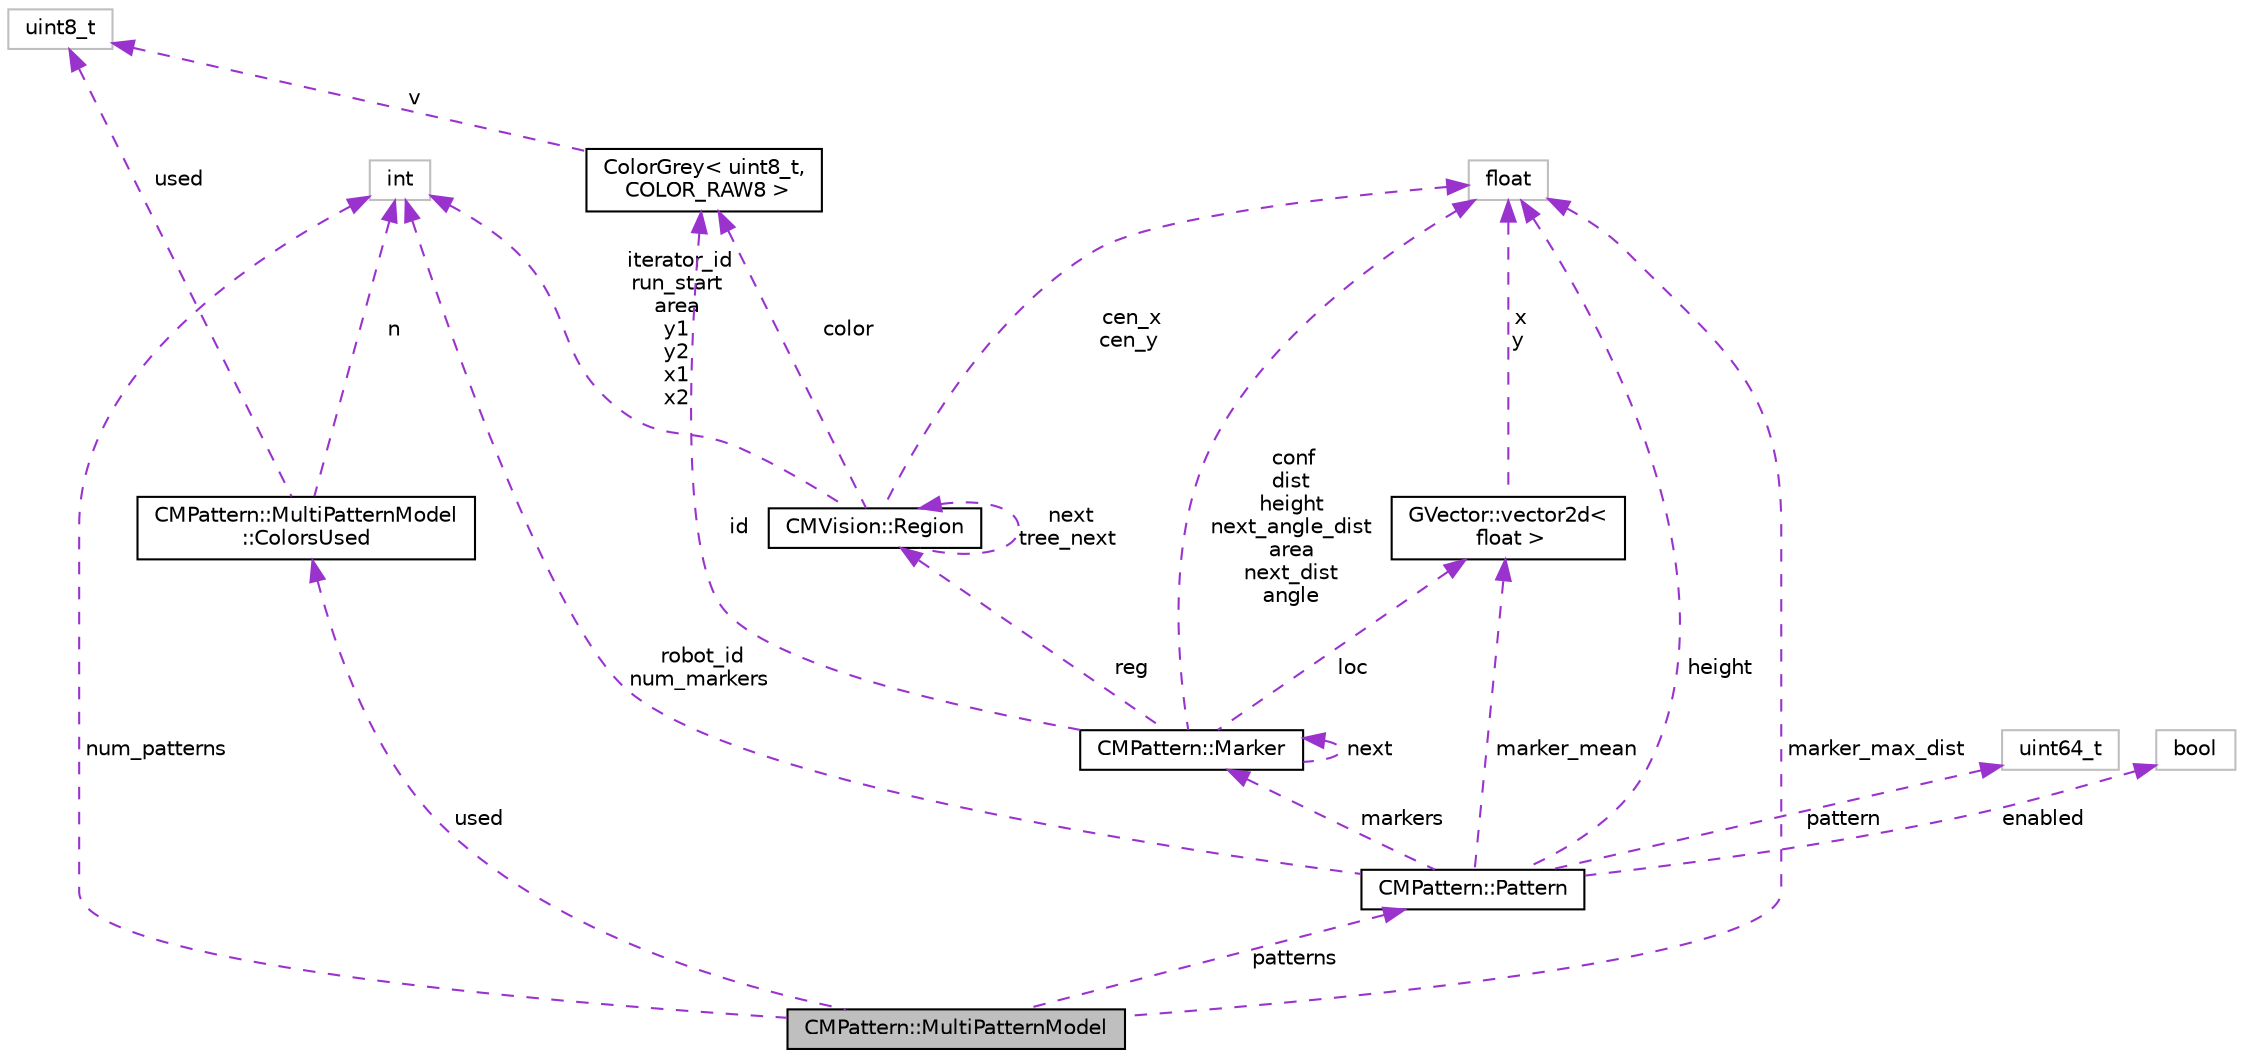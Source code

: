 digraph "CMPattern::MultiPatternModel"
{
 // INTERACTIVE_SVG=YES
  edge [fontname="Helvetica",fontsize="10",labelfontname="Helvetica",labelfontsize="10"];
  node [fontname="Helvetica",fontsize="10",shape=record];
  Node1 [label="CMPattern::MultiPatternModel",height=0.2,width=0.4,color="black", fillcolor="grey75", style="filled", fontcolor="black"];
  Node2 -> Node1 [dir="back",color="darkorchid3",fontsize="10",style="dashed",label=" used" ,fontname="Helvetica"];
  Node2 [label="CMPattern::MultiPatternModel\l::ColorsUsed",height=0.2,width=0.4,color="black", fillcolor="white", style="filled",URL="$da/dee/class_c_m_pattern_1_1_multi_pattern_model_1_1_colors_used.html"];
  Node3 -> Node2 [dir="back",color="darkorchid3",fontsize="10",style="dashed",label=" n" ,fontname="Helvetica"];
  Node3 [label="int",height=0.2,width=0.4,color="grey75", fillcolor="white", style="filled"];
  Node4 -> Node2 [dir="back",color="darkorchid3",fontsize="10",style="dashed",label=" used" ,fontname="Helvetica"];
  Node4 [label="uint8_t",height=0.2,width=0.4,color="grey75", fillcolor="white", style="filled"];
  Node5 -> Node1 [dir="back",color="darkorchid3",fontsize="10",style="dashed",label=" marker_max_dist" ,fontname="Helvetica"];
  Node5 [label="float",height=0.2,width=0.4,color="grey75", fillcolor="white", style="filled"];
  Node3 -> Node1 [dir="back",color="darkorchid3",fontsize="10",style="dashed",label=" num_patterns" ,fontname="Helvetica"];
  Node6 -> Node1 [dir="back",color="darkorchid3",fontsize="10",style="dashed",label=" patterns" ,fontname="Helvetica"];
  Node6 [label="CMPattern::Pattern",height=0.2,width=0.4,color="black", fillcolor="white", style="filled",URL="$db/d67/class_c_m_pattern_1_1_pattern.html"];
  Node7 -> Node6 [dir="back",color="darkorchid3",fontsize="10",style="dashed",label=" markers" ,fontname="Helvetica"];
  Node7 [label="CMPattern::Marker",height=0.2,width=0.4,color="black", fillcolor="white", style="filled",URL="$de/d02/class_c_m_pattern_1_1_marker.html"];
  Node7 -> Node7 [dir="back",color="darkorchid3",fontsize="10",style="dashed",label=" next" ,fontname="Helvetica"];
  Node5 -> Node7 [dir="back",color="darkorchid3",fontsize="10",style="dashed",label=" conf\ndist\nheight\nnext_angle_dist\narea\nnext_dist\nangle" ,fontname="Helvetica"];
  Node8 -> Node7 [dir="back",color="darkorchid3",fontsize="10",style="dashed",label=" reg" ,fontname="Helvetica"];
  Node8 [label="CMVision::Region",height=0.2,width=0.4,color="black", fillcolor="white", style="filled",URL="$da/deb/class_c_m_vision_1_1_region.html"];
  Node5 -> Node8 [dir="back",color="darkorchid3",fontsize="10",style="dashed",label=" cen_x\ncen_y" ,fontname="Helvetica"];
  Node8 -> Node8 [dir="back",color="darkorchid3",fontsize="10",style="dashed",label=" next\ntree_next" ,fontname="Helvetica"];
  Node3 -> Node8 [dir="back",color="darkorchid3",fontsize="10",style="dashed",label=" iterator_id\nrun_start\narea\ny1\ny2\nx1\nx2" ,fontname="Helvetica"];
  Node9 -> Node8 [dir="back",color="darkorchid3",fontsize="10",style="dashed",label=" color" ,fontname="Helvetica"];
  Node9 [label="ColorGrey\< uint8_t,\l COLOR_RAW8 \>",height=0.2,width=0.4,color="black", fillcolor="white", style="filled",URL="$db/d8f/class_color_grey.html"];
  Node4 -> Node9 [dir="back",color="darkorchid3",fontsize="10",style="dashed",label=" v" ,fontname="Helvetica"];
  Node10 -> Node7 [dir="back",color="darkorchid3",fontsize="10",style="dashed",label=" loc" ,fontname="Helvetica"];
  Node10 [label="GVector::vector2d\<\l float \>",height=0.2,width=0.4,color="black", fillcolor="white", style="filled",URL="$d8/d10/class_g_vector_1_1vector2d.html"];
  Node5 -> Node10 [dir="back",color="darkorchid3",fontsize="10",style="dashed",label=" x\ny" ,fontname="Helvetica"];
  Node9 -> Node7 [dir="back",color="darkorchid3",fontsize="10",style="dashed",label=" id" ,fontname="Helvetica"];
  Node11 -> Node6 [dir="back",color="darkorchid3",fontsize="10",style="dashed",label=" pattern" ,fontname="Helvetica"];
  Node11 [label="uint64_t",height=0.2,width=0.4,color="grey75", fillcolor="white", style="filled"];
  Node5 -> Node6 [dir="back",color="darkorchid3",fontsize="10",style="dashed",label=" height" ,fontname="Helvetica"];
  Node10 -> Node6 [dir="back",color="darkorchid3",fontsize="10",style="dashed",label=" marker_mean" ,fontname="Helvetica"];
  Node3 -> Node6 [dir="back",color="darkorchid3",fontsize="10",style="dashed",label=" robot_id\nnum_markers" ,fontname="Helvetica"];
  Node12 -> Node6 [dir="back",color="darkorchid3",fontsize="10",style="dashed",label=" enabled" ,fontname="Helvetica"];
  Node12 [label="bool",height=0.2,width=0.4,color="grey75", fillcolor="white", style="filled"];
}
